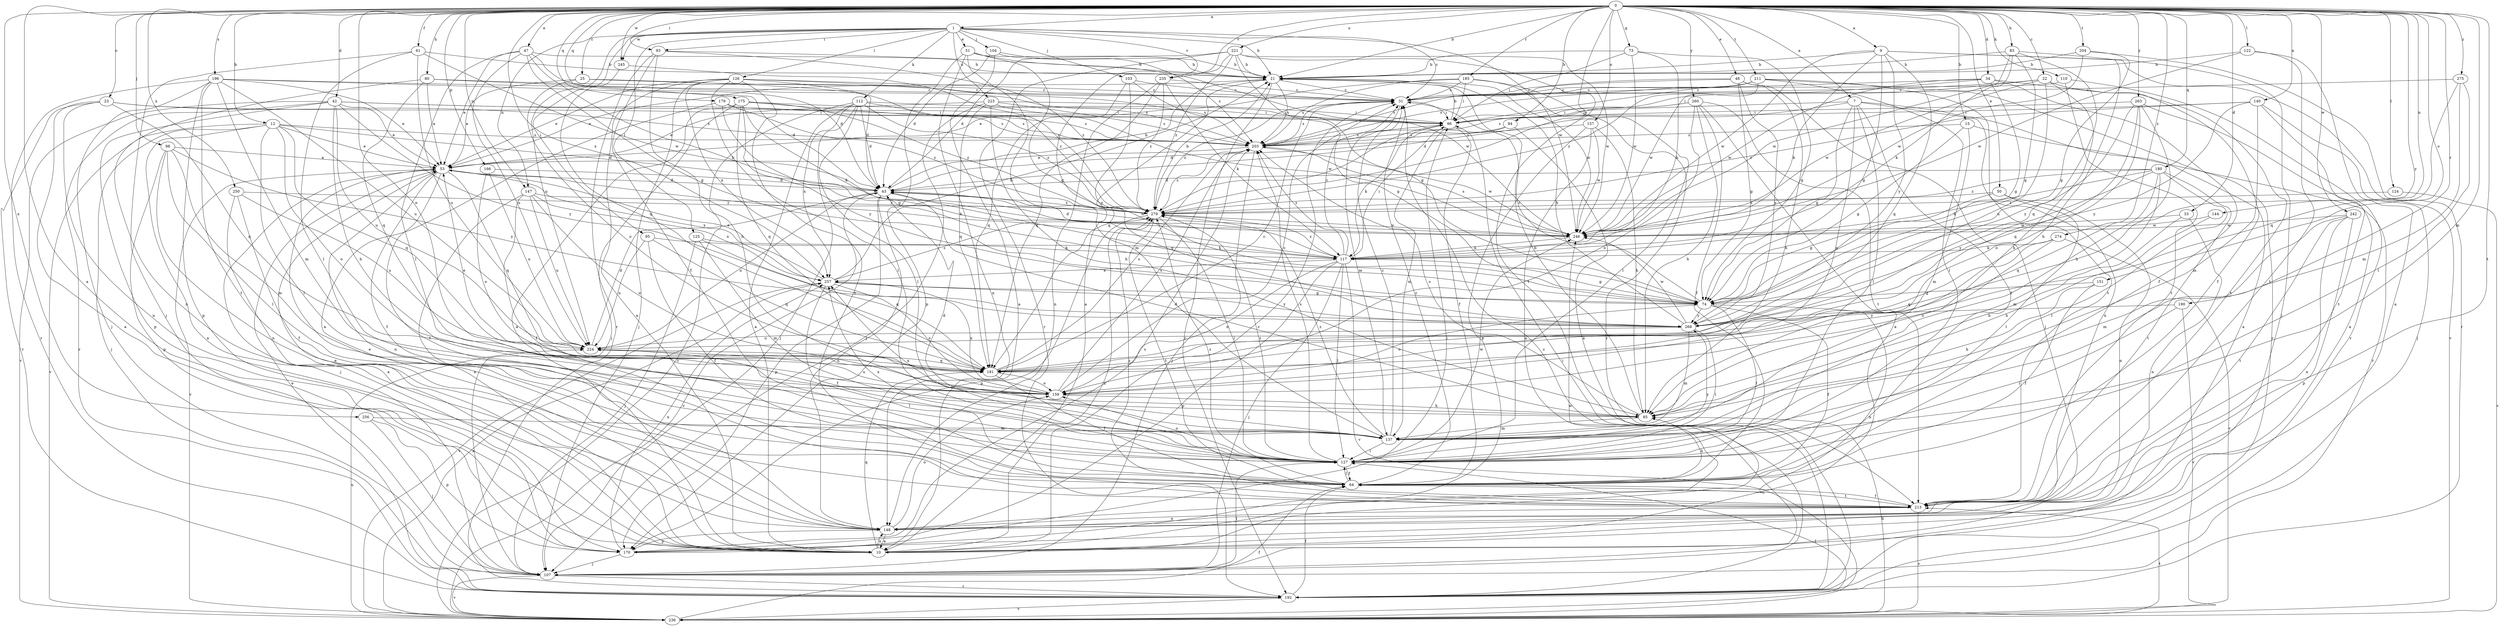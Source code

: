 strict digraph  {
0;
1;
7;
9;
10;
12;
15;
21;
22;
23;
25;
31;
33;
34;
42;
43;
47;
48;
50;
51;
53;
61;
64;
73;
74;
80;
83;
84;
85;
93;
95;
96;
98;
103;
104;
107;
110;
112;
117;
122;
124;
125;
126;
127;
137;
140;
144;
147;
148;
151;
157;
159;
166;
170;
175;
179;
180;
181;
185;
190;
192;
196;
203;
204;
211;
213;
221;
223;
224;
235;
236;
242;
245;
246;
250;
256;
257;
260;
263;
268;
274;
275;
279;
0 -> 1  [label=a];
0 -> 7  [label=a];
0 -> 9  [label=a];
0 -> 10  [label=a];
0 -> 12  [label=b];
0 -> 15  [label=b];
0 -> 21  [label=b];
0 -> 22  [label=c];
0 -> 23  [label=c];
0 -> 25  [label=c];
0 -> 33  [label=d];
0 -> 34  [label=d];
0 -> 42  [label=d];
0 -> 47  [label=e];
0 -> 48  [label=e];
0 -> 50  [label=e];
0 -> 61  [label=f];
0 -> 73  [label=g];
0 -> 80  [label=h];
0 -> 83  [label=h];
0 -> 84  [label=h];
0 -> 93  [label=i];
0 -> 98  [label=j];
0 -> 110  [label=k];
0 -> 122  [label=l];
0 -> 124  [label=l];
0 -> 137  [label=m];
0 -> 140  [label=n];
0 -> 144  [label=n];
0 -> 147  [label=n];
0 -> 151  [label=o];
0 -> 157  [label=o];
0 -> 159  [label=o];
0 -> 166  [label=p];
0 -> 175  [label=q];
0 -> 179  [label=q];
0 -> 180  [label=q];
0 -> 185  [label=r];
0 -> 190  [label=r];
0 -> 196  [label=s];
0 -> 204  [label=t];
0 -> 211  [label=t];
0 -> 213  [label=t];
0 -> 221  [label=u];
0 -> 235  [label=v];
0 -> 242  [label=w];
0 -> 245  [label=w];
0 -> 250  [label=x];
0 -> 256  [label=x];
0 -> 257  [label=x];
0 -> 260  [label=y];
0 -> 263  [label=y];
0 -> 268  [label=y];
0 -> 274  [label=z];
0 -> 275  [label=z];
0 -> 279  [label=z];
1 -> 21  [label=b];
1 -> 31  [label=c];
1 -> 51  [label=e];
1 -> 93  [label=i];
1 -> 95  [label=i];
1 -> 103  [label=j];
1 -> 104  [label=j];
1 -> 112  [label=k];
1 -> 125  [label=l];
1 -> 126  [label=l];
1 -> 147  [label=n];
1 -> 223  [label=u];
1 -> 224  [label=u];
1 -> 235  [label=v];
1 -> 245  [label=w];
1 -> 246  [label=w];
7 -> 10  [label=a];
7 -> 43  [label=d];
7 -> 64  [label=f];
7 -> 74  [label=g];
7 -> 96  [label=i];
7 -> 127  [label=l];
7 -> 148  [label=n];
7 -> 159  [label=o];
9 -> 21  [label=b];
9 -> 74  [label=g];
9 -> 107  [label=j];
9 -> 117  [label=k];
9 -> 181  [label=q];
9 -> 236  [label=v];
9 -> 246  [label=w];
9 -> 268  [label=y];
10 -> 31  [label=c];
10 -> 53  [label=e];
10 -> 148  [label=n];
10 -> 181  [label=q];
10 -> 279  [label=z];
12 -> 10  [label=a];
12 -> 43  [label=d];
12 -> 53  [label=e];
12 -> 107  [label=j];
12 -> 127  [label=l];
12 -> 159  [label=o];
12 -> 181  [label=q];
12 -> 203  [label=s];
12 -> 236  [label=v];
15 -> 74  [label=g];
15 -> 137  [label=m];
15 -> 192  [label=r];
15 -> 203  [label=s];
21 -> 31  [label=c];
21 -> 53  [label=e];
21 -> 181  [label=q];
21 -> 192  [label=r];
21 -> 203  [label=s];
21 -> 246  [label=w];
22 -> 31  [label=c];
22 -> 64  [label=f];
22 -> 85  [label=h];
22 -> 96  [label=i];
22 -> 224  [label=u];
22 -> 246  [label=w];
23 -> 10  [label=a];
23 -> 96  [label=i];
23 -> 148  [label=n];
23 -> 181  [label=q];
23 -> 192  [label=r];
23 -> 203  [label=s];
25 -> 31  [label=c];
25 -> 43  [label=d];
25 -> 53  [label=e];
25 -> 159  [label=o];
31 -> 96  [label=i];
31 -> 137  [label=m];
31 -> 203  [label=s];
31 -> 279  [label=z];
33 -> 85  [label=h];
33 -> 148  [label=n];
33 -> 246  [label=w];
34 -> 31  [label=c];
34 -> 64  [label=f];
34 -> 74  [label=g];
34 -> 213  [label=t];
34 -> 246  [label=w];
34 -> 279  [label=z];
42 -> 53  [label=e];
42 -> 85  [label=h];
42 -> 96  [label=i];
42 -> 170  [label=p];
42 -> 192  [label=r];
42 -> 203  [label=s];
42 -> 224  [label=u];
42 -> 236  [label=v];
42 -> 268  [label=y];
43 -> 21  [label=b];
43 -> 74  [label=g];
43 -> 148  [label=n];
43 -> 170  [label=p];
43 -> 224  [label=u];
43 -> 236  [label=v];
43 -> 246  [label=w];
43 -> 279  [label=z];
47 -> 21  [label=b];
47 -> 43  [label=d];
47 -> 53  [label=e];
47 -> 74  [label=g];
47 -> 117  [label=k];
47 -> 127  [label=l];
47 -> 224  [label=u];
48 -> 31  [label=c];
48 -> 74  [label=g];
48 -> 85  [label=h];
48 -> 107  [label=j];
48 -> 203  [label=s];
48 -> 268  [label=y];
50 -> 74  [label=g];
50 -> 127  [label=l];
50 -> 148  [label=n];
50 -> 279  [label=z];
51 -> 21  [label=b];
51 -> 74  [label=g];
51 -> 137  [label=m];
51 -> 148  [label=n];
51 -> 170  [label=p];
51 -> 246  [label=w];
53 -> 43  [label=d];
53 -> 64  [label=f];
53 -> 107  [label=j];
53 -> 117  [label=k];
53 -> 148  [label=n];
53 -> 181  [label=q];
53 -> 213  [label=t];
53 -> 236  [label=v];
53 -> 257  [label=x];
61 -> 21  [label=b];
61 -> 107  [label=j];
61 -> 127  [label=l];
61 -> 224  [label=u];
61 -> 246  [label=w];
64 -> 31  [label=c];
64 -> 85  [label=h];
64 -> 127  [label=l];
64 -> 213  [label=t];
64 -> 279  [label=z];
73 -> 21  [label=b];
73 -> 74  [label=g];
73 -> 96  [label=i];
73 -> 117  [label=k];
73 -> 246  [label=w];
74 -> 31  [label=c];
74 -> 64  [label=f];
74 -> 127  [label=l];
74 -> 148  [label=n];
74 -> 159  [label=o];
74 -> 268  [label=y];
80 -> 31  [label=c];
80 -> 53  [label=e];
80 -> 148  [label=n];
80 -> 181  [label=q];
80 -> 203  [label=s];
83 -> 21  [label=b];
83 -> 74  [label=g];
83 -> 85  [label=h];
83 -> 117  [label=k];
83 -> 181  [label=q];
83 -> 246  [label=w];
84 -> 10  [label=a];
84 -> 43  [label=d];
84 -> 203  [label=s];
85 -> 21  [label=b];
85 -> 43  [label=d];
85 -> 137  [label=m];
85 -> 203  [label=s];
93 -> 21  [label=b];
93 -> 64  [label=f];
93 -> 85  [label=h];
93 -> 192  [label=r];
93 -> 279  [label=z];
95 -> 64  [label=f];
95 -> 117  [label=k];
95 -> 181  [label=q];
95 -> 224  [label=u];
96 -> 21  [label=b];
96 -> 64  [label=f];
96 -> 117  [label=k];
96 -> 137  [label=m];
96 -> 203  [label=s];
98 -> 53  [label=e];
98 -> 127  [label=l];
98 -> 137  [label=m];
98 -> 148  [label=n];
98 -> 170  [label=p];
98 -> 268  [label=y];
103 -> 31  [label=c];
103 -> 74  [label=g];
103 -> 181  [label=q];
103 -> 268  [label=y];
104 -> 10  [label=a];
104 -> 21  [label=b];
104 -> 43  [label=d];
104 -> 203  [label=s];
107 -> 127  [label=l];
107 -> 192  [label=r];
107 -> 236  [label=v];
107 -> 246  [label=w];
110 -> 31  [label=c];
110 -> 192  [label=r];
110 -> 213  [label=t];
112 -> 10  [label=a];
112 -> 43  [label=d];
112 -> 96  [label=i];
112 -> 107  [label=j];
112 -> 127  [label=l];
112 -> 203  [label=s];
112 -> 236  [label=v];
112 -> 257  [label=x];
112 -> 279  [label=z];
117 -> 31  [label=c];
117 -> 74  [label=g];
117 -> 96  [label=i];
117 -> 107  [label=j];
117 -> 127  [label=l];
117 -> 159  [label=o];
117 -> 170  [label=p];
117 -> 203  [label=s];
117 -> 236  [label=v];
117 -> 257  [label=x];
117 -> 279  [label=z];
122 -> 10  [label=a];
122 -> 21  [label=b];
122 -> 213  [label=t];
122 -> 246  [label=w];
124 -> 236  [label=v];
124 -> 279  [label=z];
125 -> 107  [label=j];
125 -> 117  [label=k];
125 -> 137  [label=m];
125 -> 181  [label=q];
126 -> 10  [label=a];
126 -> 31  [label=c];
126 -> 53  [label=e];
126 -> 107  [label=j];
126 -> 127  [label=l];
126 -> 203  [label=s];
126 -> 213  [label=t];
126 -> 257  [label=x];
126 -> 279  [label=z];
127 -> 64  [label=f];
127 -> 159  [label=o];
127 -> 203  [label=s];
127 -> 246  [label=w];
127 -> 257  [label=x];
127 -> 268  [label=y];
127 -> 279  [label=z];
137 -> 31  [label=c];
137 -> 43  [label=d];
137 -> 127  [label=l];
137 -> 257  [label=x];
137 -> 279  [label=z];
140 -> 96  [label=i];
140 -> 107  [label=j];
140 -> 137  [label=m];
140 -> 213  [label=t];
140 -> 268  [label=y];
140 -> 279  [label=z];
144 -> 85  [label=h];
144 -> 246  [label=w];
147 -> 10  [label=a];
147 -> 64  [label=f];
147 -> 159  [label=o];
147 -> 224  [label=u];
147 -> 257  [label=x];
147 -> 279  [label=z];
148 -> 10  [label=a];
148 -> 53  [label=e];
148 -> 159  [label=o];
148 -> 170  [label=p];
151 -> 64  [label=f];
151 -> 74  [label=g];
151 -> 85  [label=h];
157 -> 10  [label=a];
157 -> 85  [label=h];
157 -> 170  [label=p];
157 -> 203  [label=s];
157 -> 246  [label=w];
159 -> 31  [label=c];
159 -> 85  [label=h];
159 -> 203  [label=s];
159 -> 224  [label=u];
159 -> 257  [label=x];
166 -> 43  [label=d];
166 -> 159  [label=o];
166 -> 224  [label=u];
170 -> 96  [label=i];
170 -> 107  [label=j];
170 -> 203  [label=s];
170 -> 257  [label=x];
175 -> 10  [label=a];
175 -> 96  [label=i];
175 -> 107  [label=j];
175 -> 117  [label=k];
175 -> 181  [label=q];
175 -> 203  [label=s];
175 -> 268  [label=y];
175 -> 279  [label=z];
179 -> 10  [label=a];
179 -> 74  [label=g];
179 -> 96  [label=i];
179 -> 279  [label=z];
180 -> 43  [label=d];
180 -> 117  [label=k];
180 -> 127  [label=l];
180 -> 137  [label=m];
180 -> 181  [label=q];
180 -> 213  [label=t];
180 -> 268  [label=y];
180 -> 279  [label=z];
181 -> 31  [label=c];
181 -> 53  [label=e];
181 -> 64  [label=f];
181 -> 159  [label=o];
181 -> 203  [label=s];
185 -> 31  [label=c];
185 -> 53  [label=e];
185 -> 96  [label=i];
185 -> 127  [label=l];
185 -> 192  [label=r];
185 -> 203  [label=s];
190 -> 127  [label=l];
190 -> 236  [label=v];
190 -> 268  [label=y];
192 -> 31  [label=c];
192 -> 53  [label=e];
192 -> 64  [label=f];
192 -> 96  [label=i];
192 -> 236  [label=v];
196 -> 31  [label=c];
196 -> 43  [label=d];
196 -> 53  [label=e];
196 -> 107  [label=j];
196 -> 137  [label=m];
196 -> 170  [label=p];
196 -> 192  [label=r];
196 -> 213  [label=t];
196 -> 224  [label=u];
203 -> 53  [label=e];
203 -> 107  [label=j];
203 -> 246  [label=w];
203 -> 279  [label=z];
204 -> 21  [label=b];
204 -> 74  [label=g];
204 -> 192  [label=r];
204 -> 246  [label=w];
211 -> 31  [label=c];
211 -> 96  [label=i];
211 -> 127  [label=l];
211 -> 192  [label=r];
211 -> 203  [label=s];
211 -> 213  [label=t];
211 -> 246  [label=w];
213 -> 64  [label=f];
213 -> 148  [label=n];
213 -> 236  [label=v];
213 -> 279  [label=z];
221 -> 10  [label=a];
221 -> 21  [label=b];
221 -> 43  [label=d];
221 -> 74  [label=g];
221 -> 192  [label=r];
221 -> 213  [label=t];
221 -> 246  [label=w];
221 -> 279  [label=z];
223 -> 53  [label=e];
223 -> 85  [label=h];
223 -> 96  [label=i];
223 -> 107  [label=j];
223 -> 181  [label=q];
223 -> 203  [label=s];
223 -> 246  [label=w];
224 -> 43  [label=d];
224 -> 127  [label=l];
224 -> 181  [label=q];
235 -> 31  [label=c];
235 -> 117  [label=k];
235 -> 148  [label=n];
235 -> 181  [label=q];
235 -> 279  [label=z];
236 -> 64  [label=f];
236 -> 85  [label=h];
236 -> 127  [label=l];
236 -> 213  [label=t];
236 -> 224  [label=u];
236 -> 257  [label=x];
242 -> 137  [label=m];
242 -> 148  [label=n];
242 -> 170  [label=p];
242 -> 213  [label=t];
242 -> 246  [label=w];
245 -> 181  [label=q];
245 -> 279  [label=z];
246 -> 43  [label=d];
246 -> 117  [label=k];
246 -> 203  [label=s];
250 -> 10  [label=a];
250 -> 64  [label=f];
250 -> 224  [label=u];
250 -> 279  [label=z];
256 -> 107  [label=j];
256 -> 137  [label=m];
256 -> 170  [label=p];
257 -> 21  [label=b];
257 -> 53  [label=e];
257 -> 64  [label=f];
257 -> 74  [label=g];
257 -> 159  [label=o];
257 -> 236  [label=v];
257 -> 268  [label=y];
257 -> 279  [label=z];
260 -> 10  [label=a];
260 -> 64  [label=f];
260 -> 85  [label=h];
260 -> 96  [label=i];
260 -> 159  [label=o];
260 -> 203  [label=s];
260 -> 213  [label=t];
263 -> 10  [label=a];
263 -> 85  [label=h];
263 -> 96  [label=i];
263 -> 159  [label=o];
263 -> 181  [label=q];
263 -> 268  [label=y];
268 -> 21  [label=b];
268 -> 127  [label=l];
268 -> 137  [label=m];
268 -> 224  [label=u];
268 -> 246  [label=w];
274 -> 117  [label=k];
274 -> 159  [label=o];
274 -> 181  [label=q];
274 -> 236  [label=v];
275 -> 31  [label=c];
275 -> 127  [label=l];
275 -> 137  [label=m];
275 -> 181  [label=q];
279 -> 21  [label=b];
279 -> 96  [label=i];
279 -> 127  [label=l];
279 -> 170  [label=p];
279 -> 213  [label=t];
279 -> 246  [label=w];
}
